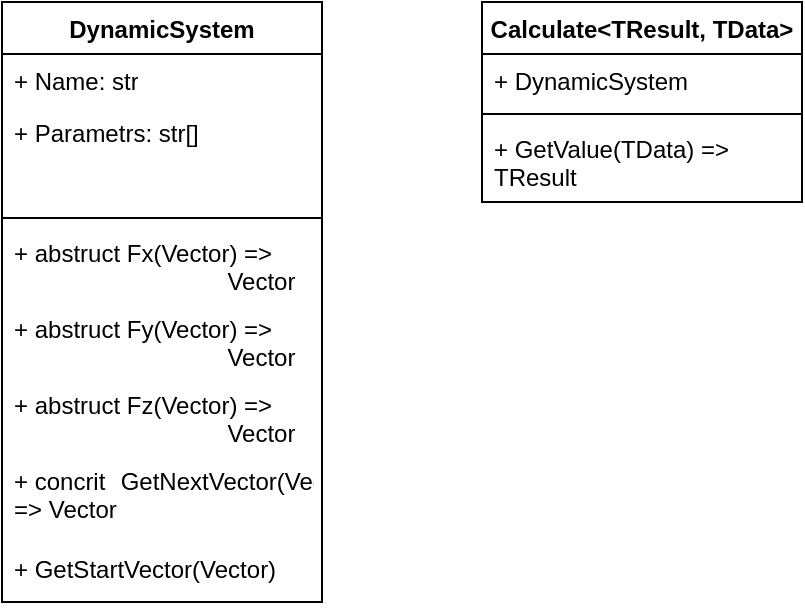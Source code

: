 <mxfile version="21.6.1" type="github">
  <diagram name="Страница 1" id="KE4nb5nyL7Jt2i1pRwCG">
    <mxGraphModel dx="1372" dy="804" grid="1" gridSize="10" guides="1" tooltips="1" connect="1" arrows="1" fold="1" page="1" pageScale="1" pageWidth="827" pageHeight="1169" math="0" shadow="0">
      <root>
        <mxCell id="0" />
        <mxCell id="1" parent="0" />
        <mxCell id="Ll3sIhK6Gh12rUyc7W4M-1" value="DynamicSystem" style="swimlane;fontStyle=1;align=center;verticalAlign=top;childLayout=stackLayout;horizontal=1;startSize=26;horizontalStack=0;resizeParent=1;resizeParentMax=0;resizeLast=0;collapsible=1;marginBottom=0;whiteSpace=wrap;html=1;" parent="1" vertex="1">
          <mxGeometry x="80" y="40" width="160" height="300" as="geometry" />
        </mxCell>
        <mxCell id="Ll3sIhK6Gh12rUyc7W4M-2" value="+ Name: str" style="text;strokeColor=none;fillColor=none;align=left;verticalAlign=top;spacingLeft=4;spacingRight=4;overflow=hidden;rotatable=0;points=[[0,0.5],[1,0.5]];portConstraint=eastwest;whiteSpace=wrap;html=1;" parent="Ll3sIhK6Gh12rUyc7W4M-1" vertex="1">
          <mxGeometry y="26" width="160" height="26" as="geometry" />
        </mxCell>
        <mxCell id="Ll3sIhK6Gh12rUyc7W4M-6" value="+ Parametrs: str[]" style="text;strokeColor=none;fillColor=none;align=left;verticalAlign=top;spacingLeft=4;spacingRight=4;overflow=hidden;rotatable=0;points=[[0,0.5],[1,0.5]];portConstraint=eastwest;whiteSpace=wrap;html=1;" parent="Ll3sIhK6Gh12rUyc7W4M-1" vertex="1">
          <mxGeometry y="52" width="160" height="26" as="geometry" />
        </mxCell>
        <mxCell id="Ll3sIhK6Gh12rUyc7W4M-5" style="text;strokeColor=none;fillColor=none;align=left;verticalAlign=top;spacingLeft=4;spacingRight=4;overflow=hidden;rotatable=0;points=[[0,0.5],[1,0.5]];portConstraint=eastwest;whiteSpace=wrap;html=1;" parent="Ll3sIhK6Gh12rUyc7W4M-1" vertex="1">
          <mxGeometry y="78" width="160" height="26" as="geometry" />
        </mxCell>
        <mxCell id="Ll3sIhK6Gh12rUyc7W4M-3" value="" style="line;strokeWidth=1;fillColor=none;align=left;verticalAlign=middle;spacingTop=-1;spacingLeft=3;spacingRight=3;rotatable=0;labelPosition=right;points=[];portConstraint=eastwest;strokeColor=inherit;" parent="Ll3sIhK6Gh12rUyc7W4M-1" vertex="1">
          <mxGeometry y="104" width="160" height="8" as="geometry" />
        </mxCell>
        <mxCell id="Ll3sIhK6Gh12rUyc7W4M-4" value="+ abstruct Fx(Vector) =&amp;gt; &lt;span style=&quot;white-space: pre;&quot;&gt;&#x9;&lt;/span&gt;&lt;span style=&quot;white-space: pre;&quot;&gt;&#x9;&lt;/span&gt;&lt;span style=&quot;white-space: pre;&quot;&gt;&#x9;&lt;/span&gt;&lt;span style=&quot;white-space: pre;&quot;&gt;&#x9;&lt;/span&gt;Vector" style="text;strokeColor=none;fillColor=none;align=left;verticalAlign=top;spacingLeft=4;spacingRight=4;overflow=hidden;rotatable=0;points=[[0,0.5],[1,0.5]];portConstraint=eastwest;whiteSpace=wrap;html=1;" parent="Ll3sIhK6Gh12rUyc7W4M-1" vertex="1">
          <mxGeometry y="112" width="160" height="38" as="geometry" />
        </mxCell>
        <mxCell id="Ll3sIhK6Gh12rUyc7W4M-8" value="+ abstruct Fy(Vector) =&amp;gt;&amp;nbsp;&#x9;&lt;span style=&quot;border-color: var(--border-color);&quot;&gt;&lt;span style=&quot;white-space: pre;&quot;&gt;&amp;nbsp;&amp;nbsp;&amp;nbsp;&amp;nbsp;&lt;/span&gt;&lt;/span&gt;&lt;span style=&quot;border-color: var(--border-color);&quot;&gt;&lt;span style=&quot;white-space: pre;&quot;&gt;&amp;nbsp;&amp;nbsp;&amp;nbsp;&amp;nbsp;&lt;/span&gt;&lt;/span&gt;&lt;span style=&quot;border-color: var(--border-color);&quot;&gt;&lt;span style=&quot;white-space: pre;&quot;&gt;&amp;nbsp;&amp;nbsp;&amp;nbsp;&amp;nbsp;&lt;span style=&quot;white-space: pre;&quot;&gt;&#x9;&lt;/span&gt;&lt;span style=&quot;white-space: pre;&quot;&gt;&#x9;&lt;/span&gt;&lt;span style=&quot;white-space: pre;&quot;&gt;&#x9;&lt;/span&gt;&lt;/span&gt;&lt;/span&gt;Vector" style="text;strokeColor=none;fillColor=none;align=left;verticalAlign=top;spacingLeft=4;spacingRight=4;overflow=hidden;rotatable=0;points=[[0,0.5],[1,0.5]];portConstraint=eastwest;whiteSpace=wrap;html=1;" parent="Ll3sIhK6Gh12rUyc7W4M-1" vertex="1">
          <mxGeometry y="150" width="160" height="38" as="geometry" />
        </mxCell>
        <mxCell id="Ll3sIhK6Gh12rUyc7W4M-7" value="+ abstruct Fz(Vector) =&amp;gt;&amp;nbsp;&#x9;&lt;span style=&quot;border-color: var(--border-color);&quot;&gt;&lt;span style=&quot;white-space: pre;&quot;&gt;&amp;nbsp;&amp;nbsp;&amp;nbsp;&amp;nbsp;&lt;/span&gt;&lt;/span&gt;&lt;span style=&quot;border-color: var(--border-color);&quot;&gt;&lt;span style=&quot;white-space: pre;&quot;&gt;&amp;nbsp;&amp;nbsp;&amp;nbsp;&amp;nbsp;&lt;/span&gt;&lt;/span&gt;&lt;span style=&quot;border-color: var(--border-color);&quot;&gt;&lt;span style=&quot;white-space: pre;&quot;&gt;&amp;nbsp;&amp;nbsp;&amp;nbsp;&lt;span style=&quot;white-space: pre;&quot;&gt;&#x9;&lt;/span&gt;&lt;span style=&quot;white-space: pre;&quot;&gt;&#x9;&lt;/span&gt;&amp;nbsp;&lt;span style=&quot;white-space: pre;&quot;&gt;&#x9;&lt;/span&gt;&lt;/span&gt;&lt;/span&gt;Vector" style="text;strokeColor=none;fillColor=none;align=left;verticalAlign=top;spacingLeft=4;spacingRight=4;overflow=hidden;rotatable=0;points=[[0,0.5],[1,0.5]];portConstraint=eastwest;whiteSpace=wrap;html=1;" parent="Ll3sIhK6Gh12rUyc7W4M-1" vertex="1">
          <mxGeometry y="188" width="160" height="38" as="geometry" />
        </mxCell>
        <mxCell id="iJRt6R0mHqTcm4zWA8vp-1" value="+ concrit &lt;span style=&quot;white-space: pre;&quot;&gt;&#x9;&lt;/span&gt;GetNextVector(Vector &lt;span style=&quot;white-space: pre;&quot;&gt;&#x9;&lt;/span&gt;&lt;span style=&quot;white-space: pre;&quot;&gt;&#x9;&lt;/span&gt;steap) =&amp;gt; Vector" style="text;strokeColor=none;fillColor=none;align=left;verticalAlign=top;spacingLeft=4;spacingRight=4;overflow=hidden;rotatable=0;points=[[0,0.5],[1,0.5]];portConstraint=eastwest;whiteSpace=wrap;html=1;" parent="Ll3sIhK6Gh12rUyc7W4M-1" vertex="1">
          <mxGeometry y="226" width="160" height="44" as="geometry" />
        </mxCell>
        <mxCell id="HNlQJoIyD56b86Yj-YaQ-1" value="+ GetStartVector(Vector)" style="text;strokeColor=none;fillColor=none;align=left;verticalAlign=top;spacingLeft=4;spacingRight=4;overflow=hidden;rotatable=0;points=[[0,0.5],[1,0.5]];portConstraint=eastwest;whiteSpace=wrap;html=1;" vertex="1" parent="Ll3sIhK6Gh12rUyc7W4M-1">
          <mxGeometry y="270" width="160" height="30" as="geometry" />
        </mxCell>
        <mxCell id="iJRt6R0mHqTcm4zWA8vp-2" value="Calculate&amp;lt;TResult, TData&amp;gt;" style="swimlane;fontStyle=1;align=center;verticalAlign=top;childLayout=stackLayout;horizontal=1;startSize=26;horizontalStack=0;resizeParent=1;resizeParentMax=0;resizeLast=0;collapsible=1;marginBottom=0;whiteSpace=wrap;html=1;" parent="1" vertex="1">
          <mxGeometry x="320" y="40" width="160" height="100" as="geometry" />
        </mxCell>
        <mxCell id="iJRt6R0mHqTcm4zWA8vp-3" value="+ DynamicSystem" style="text;strokeColor=none;fillColor=none;align=left;verticalAlign=top;spacingLeft=4;spacingRight=4;overflow=hidden;rotatable=0;points=[[0,0.5],[1,0.5]];portConstraint=eastwest;whiteSpace=wrap;html=1;" parent="iJRt6R0mHqTcm4zWA8vp-2" vertex="1">
          <mxGeometry y="26" width="160" height="26" as="geometry" />
        </mxCell>
        <mxCell id="iJRt6R0mHqTcm4zWA8vp-4" value="" style="line;strokeWidth=1;fillColor=none;align=left;verticalAlign=middle;spacingTop=-1;spacingLeft=3;spacingRight=3;rotatable=0;labelPosition=right;points=[];portConstraint=eastwest;strokeColor=inherit;" parent="iJRt6R0mHqTcm4zWA8vp-2" vertex="1">
          <mxGeometry y="52" width="160" height="8" as="geometry" />
        </mxCell>
        <mxCell id="iJRt6R0mHqTcm4zWA8vp-5" value="+ GetValue(TData) =&amp;gt; TResult" style="text;strokeColor=none;fillColor=none;align=left;verticalAlign=top;spacingLeft=4;spacingRight=4;overflow=hidden;rotatable=0;points=[[0,0.5],[1,0.5]];portConstraint=eastwest;whiteSpace=wrap;html=1;" parent="iJRt6R0mHqTcm4zWA8vp-2" vertex="1">
          <mxGeometry y="60" width="160" height="40" as="geometry" />
        </mxCell>
      </root>
    </mxGraphModel>
  </diagram>
</mxfile>
